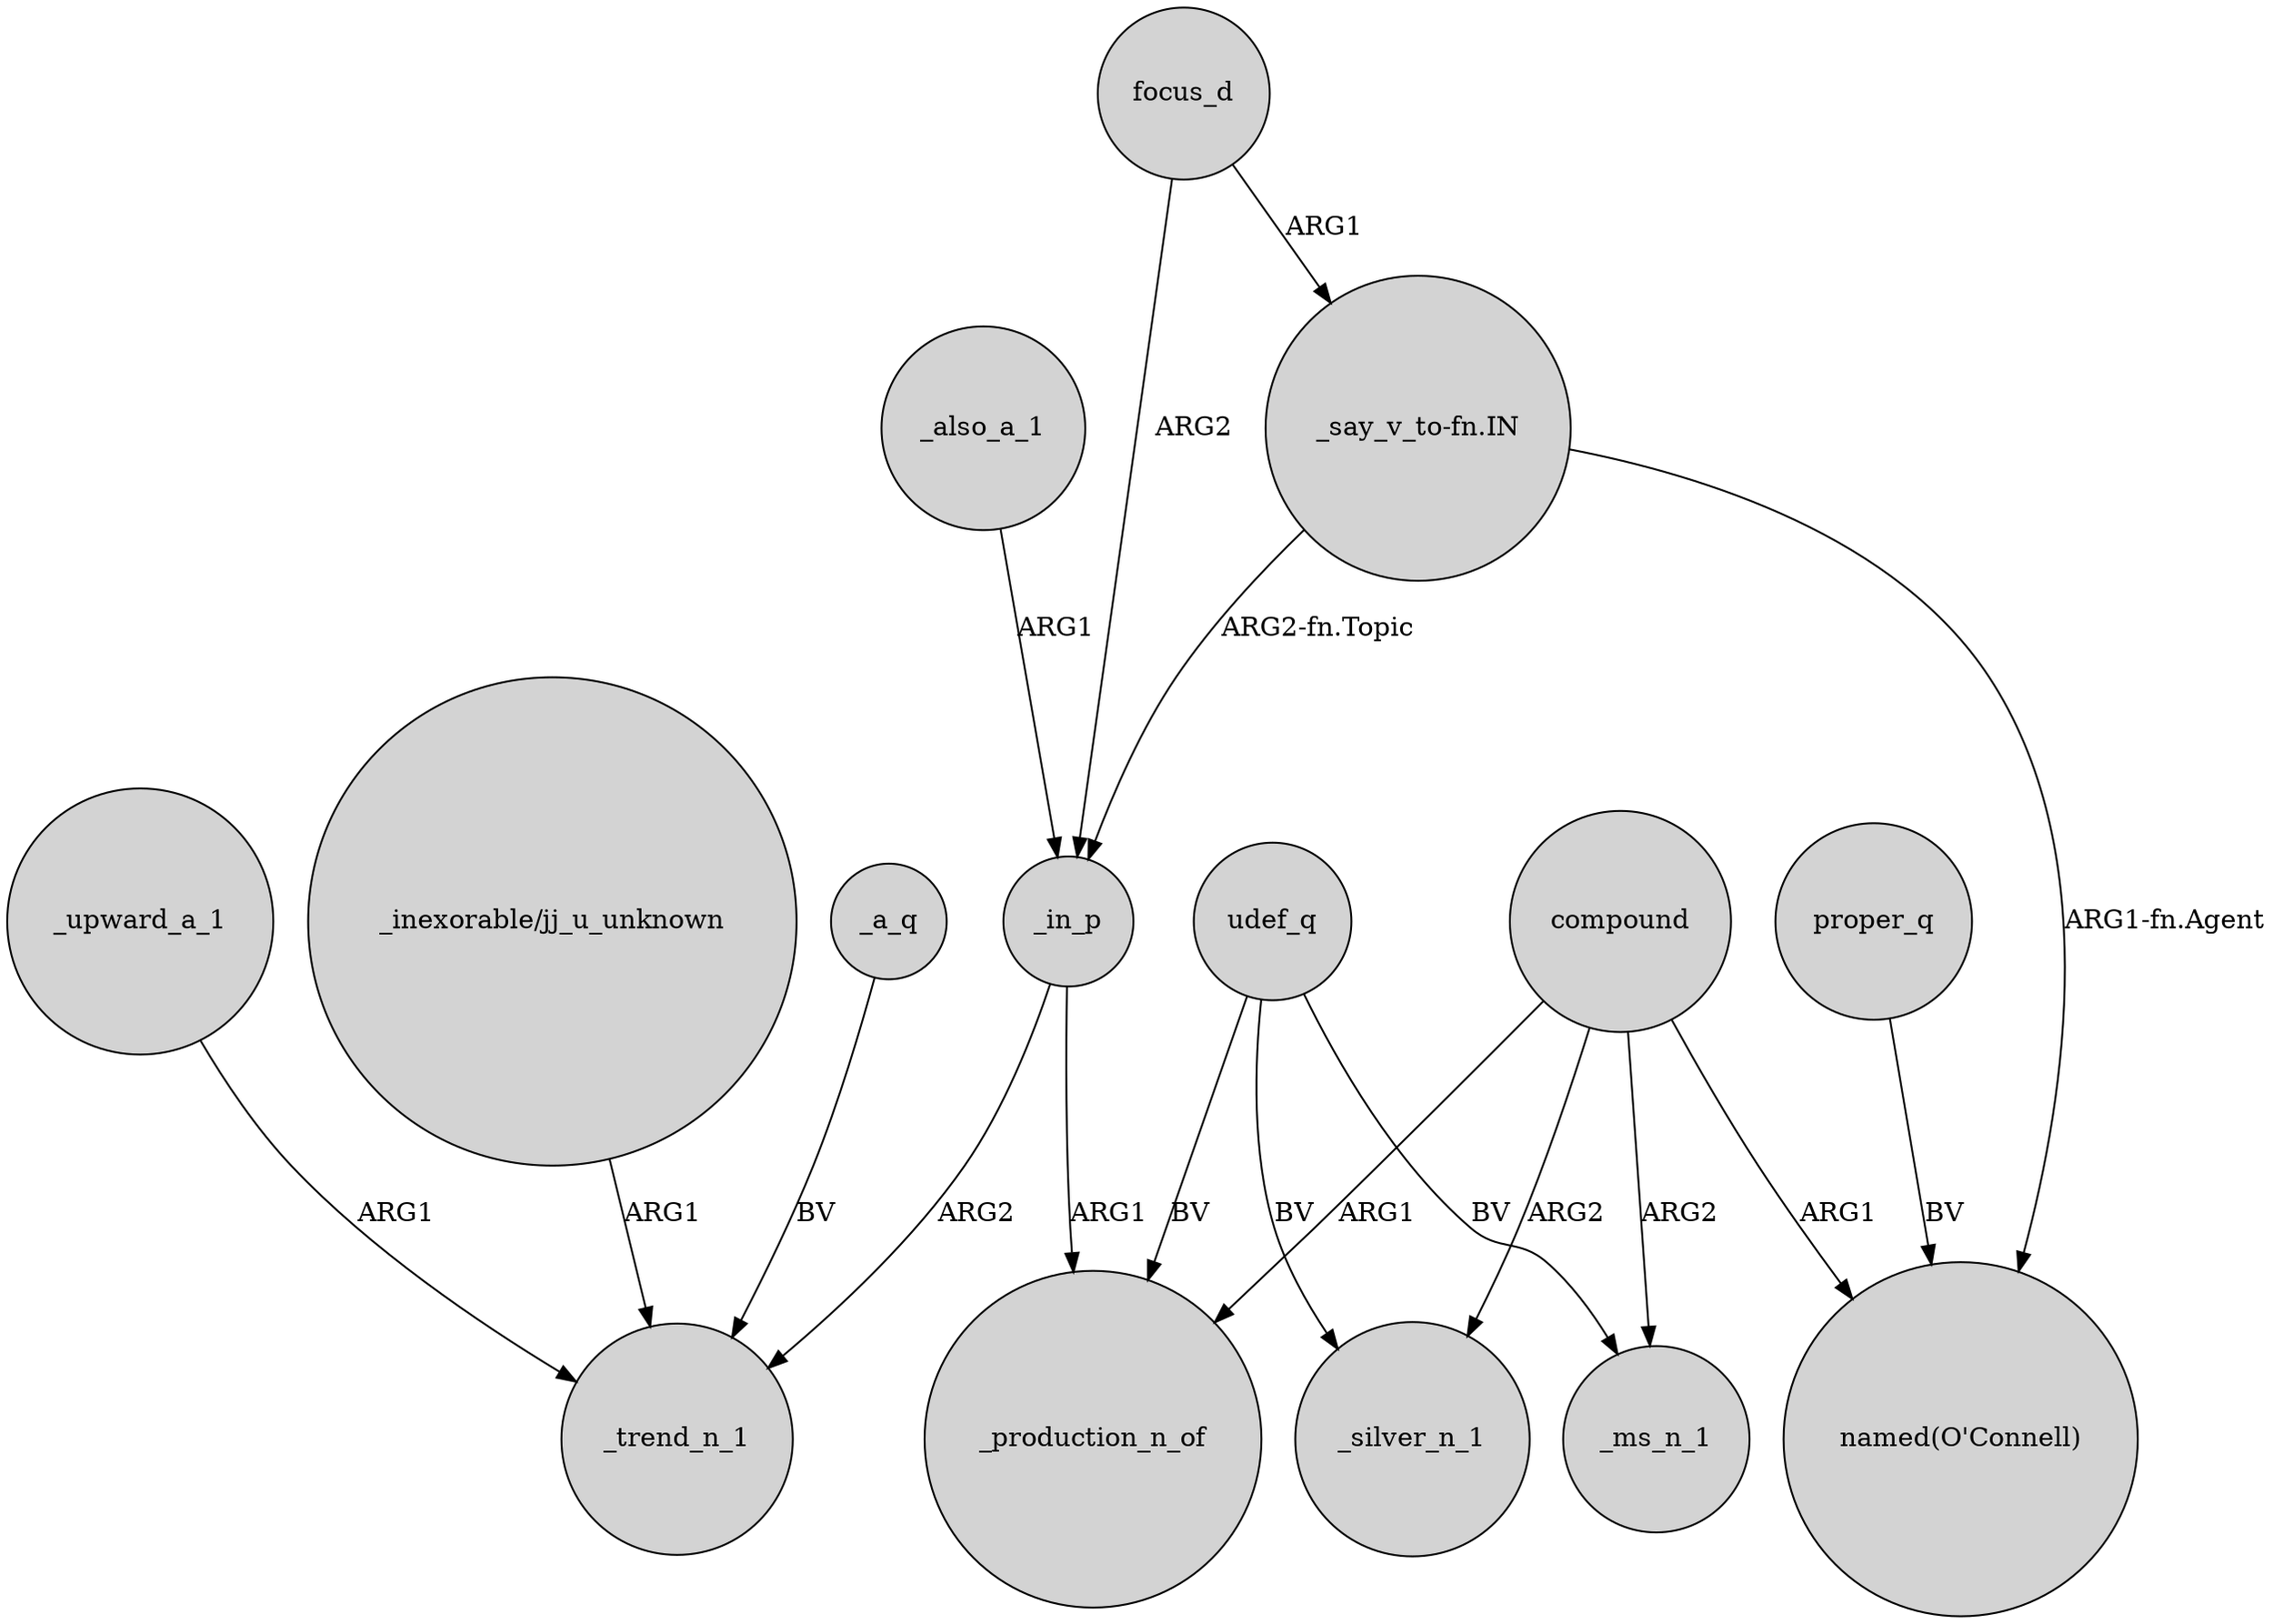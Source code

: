 digraph {
	node [shape=circle style=filled]
	"_inexorable/jj_u_unknown" -> _trend_n_1 [label=ARG1]
	udef_q -> _production_n_of [label=BV]
	_upward_a_1 -> _trend_n_1 [label=ARG1]
	udef_q -> _ms_n_1 [label=BV]
	_in_p -> _trend_n_1 [label=ARG2]
	"_say_v_to-fn.IN" -> "named(O'Connell)" [label="ARG1-fn.Agent"]
	"_say_v_to-fn.IN" -> _in_p [label="ARG2-fn.Topic"]
	compound -> _production_n_of [label=ARG1]
	compound -> _silver_n_1 [label=ARG2]
	_a_q -> _trend_n_1 [label=BV]
	_in_p -> _production_n_of [label=ARG1]
	compound -> _ms_n_1 [label=ARG2]
	proper_q -> "named(O'Connell)" [label=BV]
	compound -> "named(O'Connell)" [label=ARG1]
	udef_q -> _silver_n_1 [label=BV]
	focus_d -> _in_p [label=ARG2]
	focus_d -> "_say_v_to-fn.IN" [label=ARG1]
	_also_a_1 -> _in_p [label=ARG1]
}
